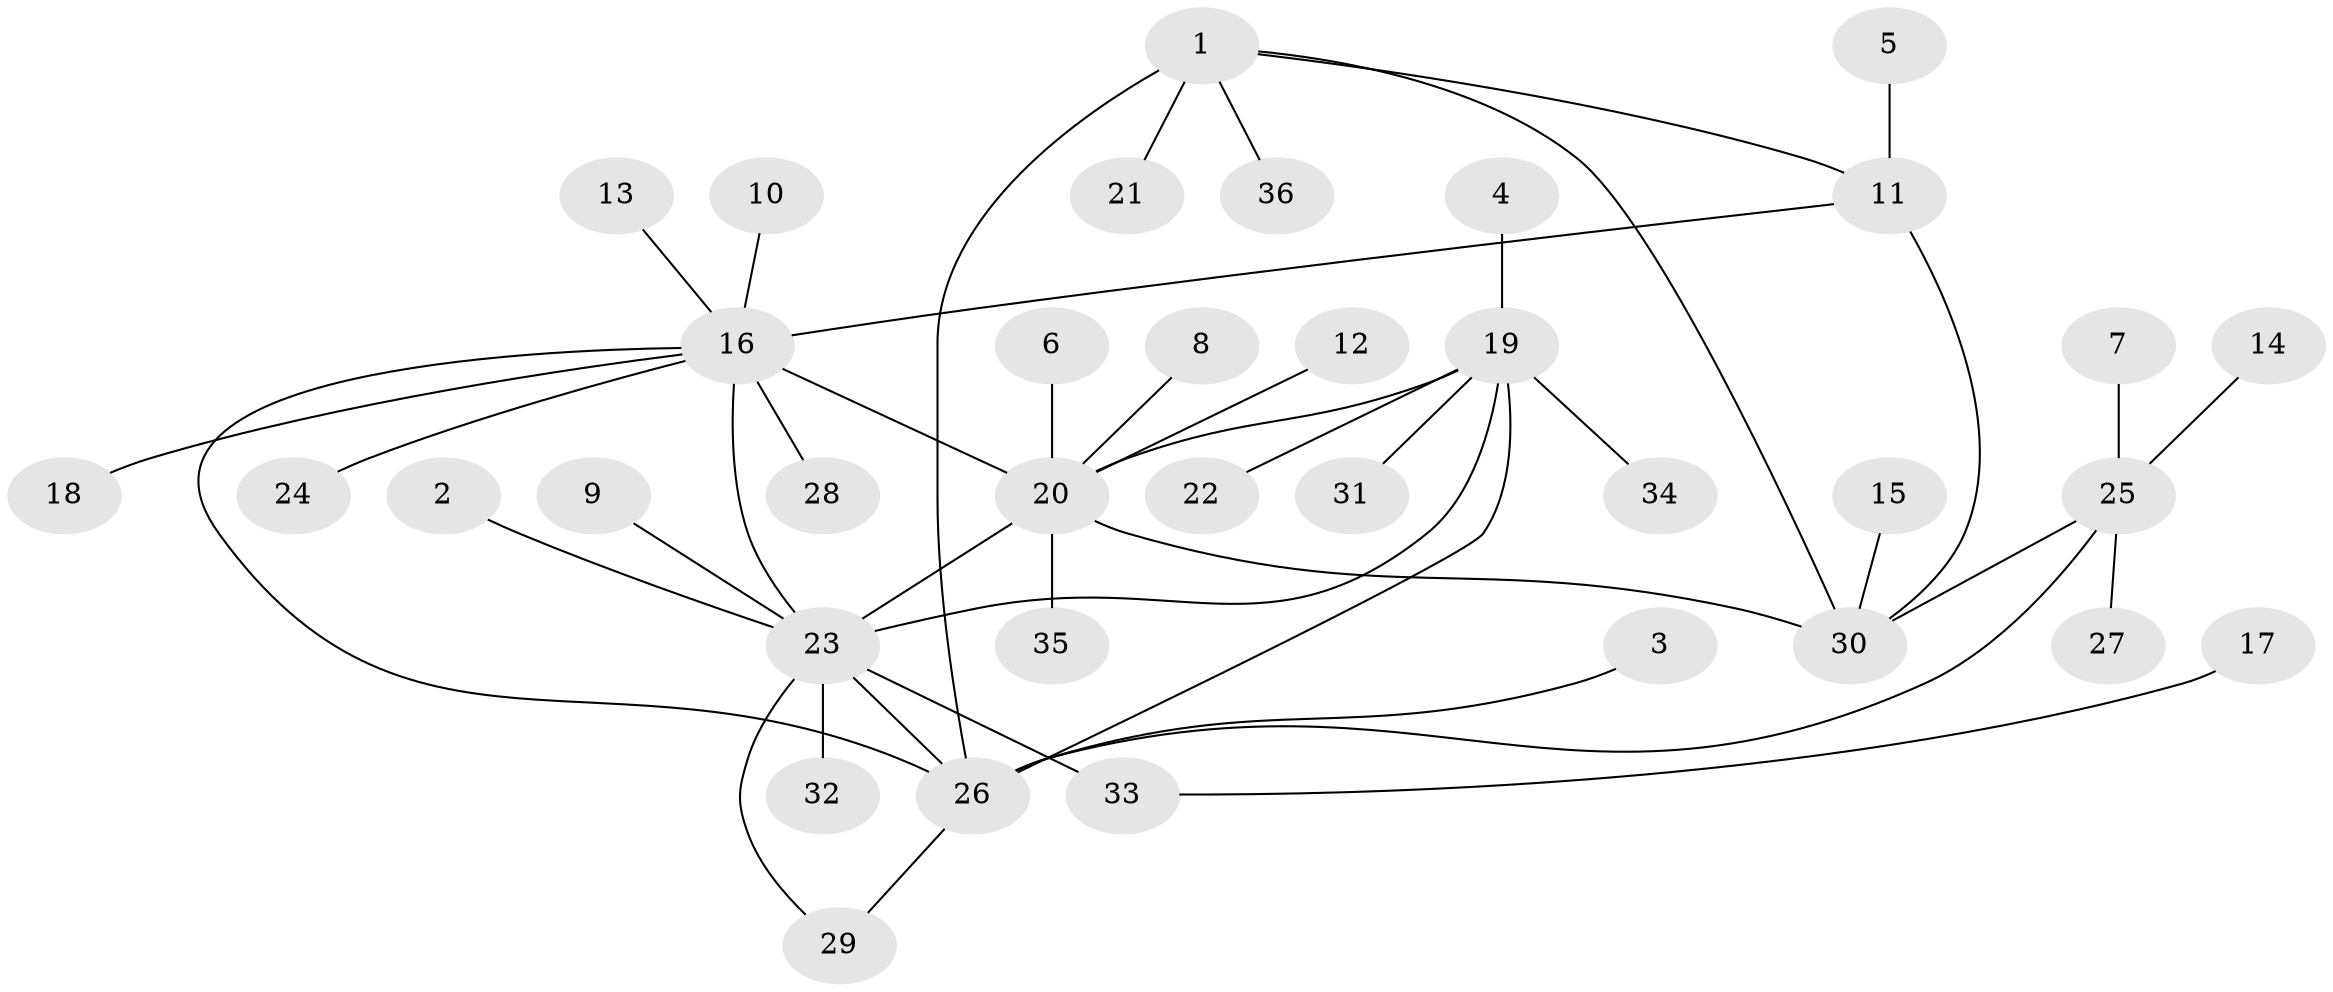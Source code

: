 // original degree distribution, {4: 0.028985507246376812, 8: 0.043478260869565216, 7: 0.028985507246376812, 3: 0.08695652173913043, 6: 0.028985507246376812, 5: 0.043478260869565216, 11: 0.014492753623188406, 2: 0.17391304347826086, 1: 0.5507246376811594}
// Generated by graph-tools (version 1.1) at 2025/26/03/09/25 03:26:35]
// undirected, 36 vertices, 44 edges
graph export_dot {
graph [start="1"]
  node [color=gray90,style=filled];
  1;
  2;
  3;
  4;
  5;
  6;
  7;
  8;
  9;
  10;
  11;
  12;
  13;
  14;
  15;
  16;
  17;
  18;
  19;
  20;
  21;
  22;
  23;
  24;
  25;
  26;
  27;
  28;
  29;
  30;
  31;
  32;
  33;
  34;
  35;
  36;
  1 -- 11 [weight=1.0];
  1 -- 21 [weight=1.0];
  1 -- 26 [weight=2.0];
  1 -- 30 [weight=1.0];
  1 -- 36 [weight=1.0];
  2 -- 23 [weight=1.0];
  3 -- 26 [weight=1.0];
  4 -- 19 [weight=1.0];
  5 -- 11 [weight=1.0];
  6 -- 20 [weight=1.0];
  7 -- 25 [weight=1.0];
  8 -- 20 [weight=1.0];
  9 -- 23 [weight=1.0];
  10 -- 16 [weight=1.0];
  11 -- 16 [weight=2.0];
  11 -- 30 [weight=1.0];
  12 -- 20 [weight=1.0];
  13 -- 16 [weight=1.0];
  14 -- 25 [weight=1.0];
  15 -- 30 [weight=1.0];
  16 -- 18 [weight=1.0];
  16 -- 20 [weight=1.0];
  16 -- 23 [weight=1.0];
  16 -- 24 [weight=1.0];
  16 -- 26 [weight=1.0];
  16 -- 28 [weight=1.0];
  17 -- 33 [weight=1.0];
  19 -- 20 [weight=1.0];
  19 -- 22 [weight=1.0];
  19 -- 23 [weight=1.0];
  19 -- 26 [weight=2.0];
  19 -- 31 [weight=1.0];
  19 -- 34 [weight=1.0];
  20 -- 23 [weight=1.0];
  20 -- 30 [weight=2.0];
  20 -- 35 [weight=1.0];
  23 -- 26 [weight=1.0];
  23 -- 29 [weight=1.0];
  23 -- 32 [weight=1.0];
  23 -- 33 [weight=2.0];
  25 -- 26 [weight=1.0];
  25 -- 27 [weight=1.0];
  25 -- 30 [weight=1.0];
  26 -- 29 [weight=1.0];
}

